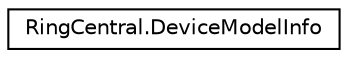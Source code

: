 digraph "Graphical Class Hierarchy"
{
 // LATEX_PDF_SIZE
  edge [fontname="Helvetica",fontsize="10",labelfontname="Helvetica",labelfontsize="10"];
  node [fontname="Helvetica",fontsize="10",shape=record];
  rankdir="LR";
  Node0 [label="RingCentral.DeviceModelInfo",height=0.2,width=0.4,color="black", fillcolor="white", style="filled",URL="$classRingCentral_1_1DeviceModelInfo.html",tooltip="HardPhone model information"];
}
